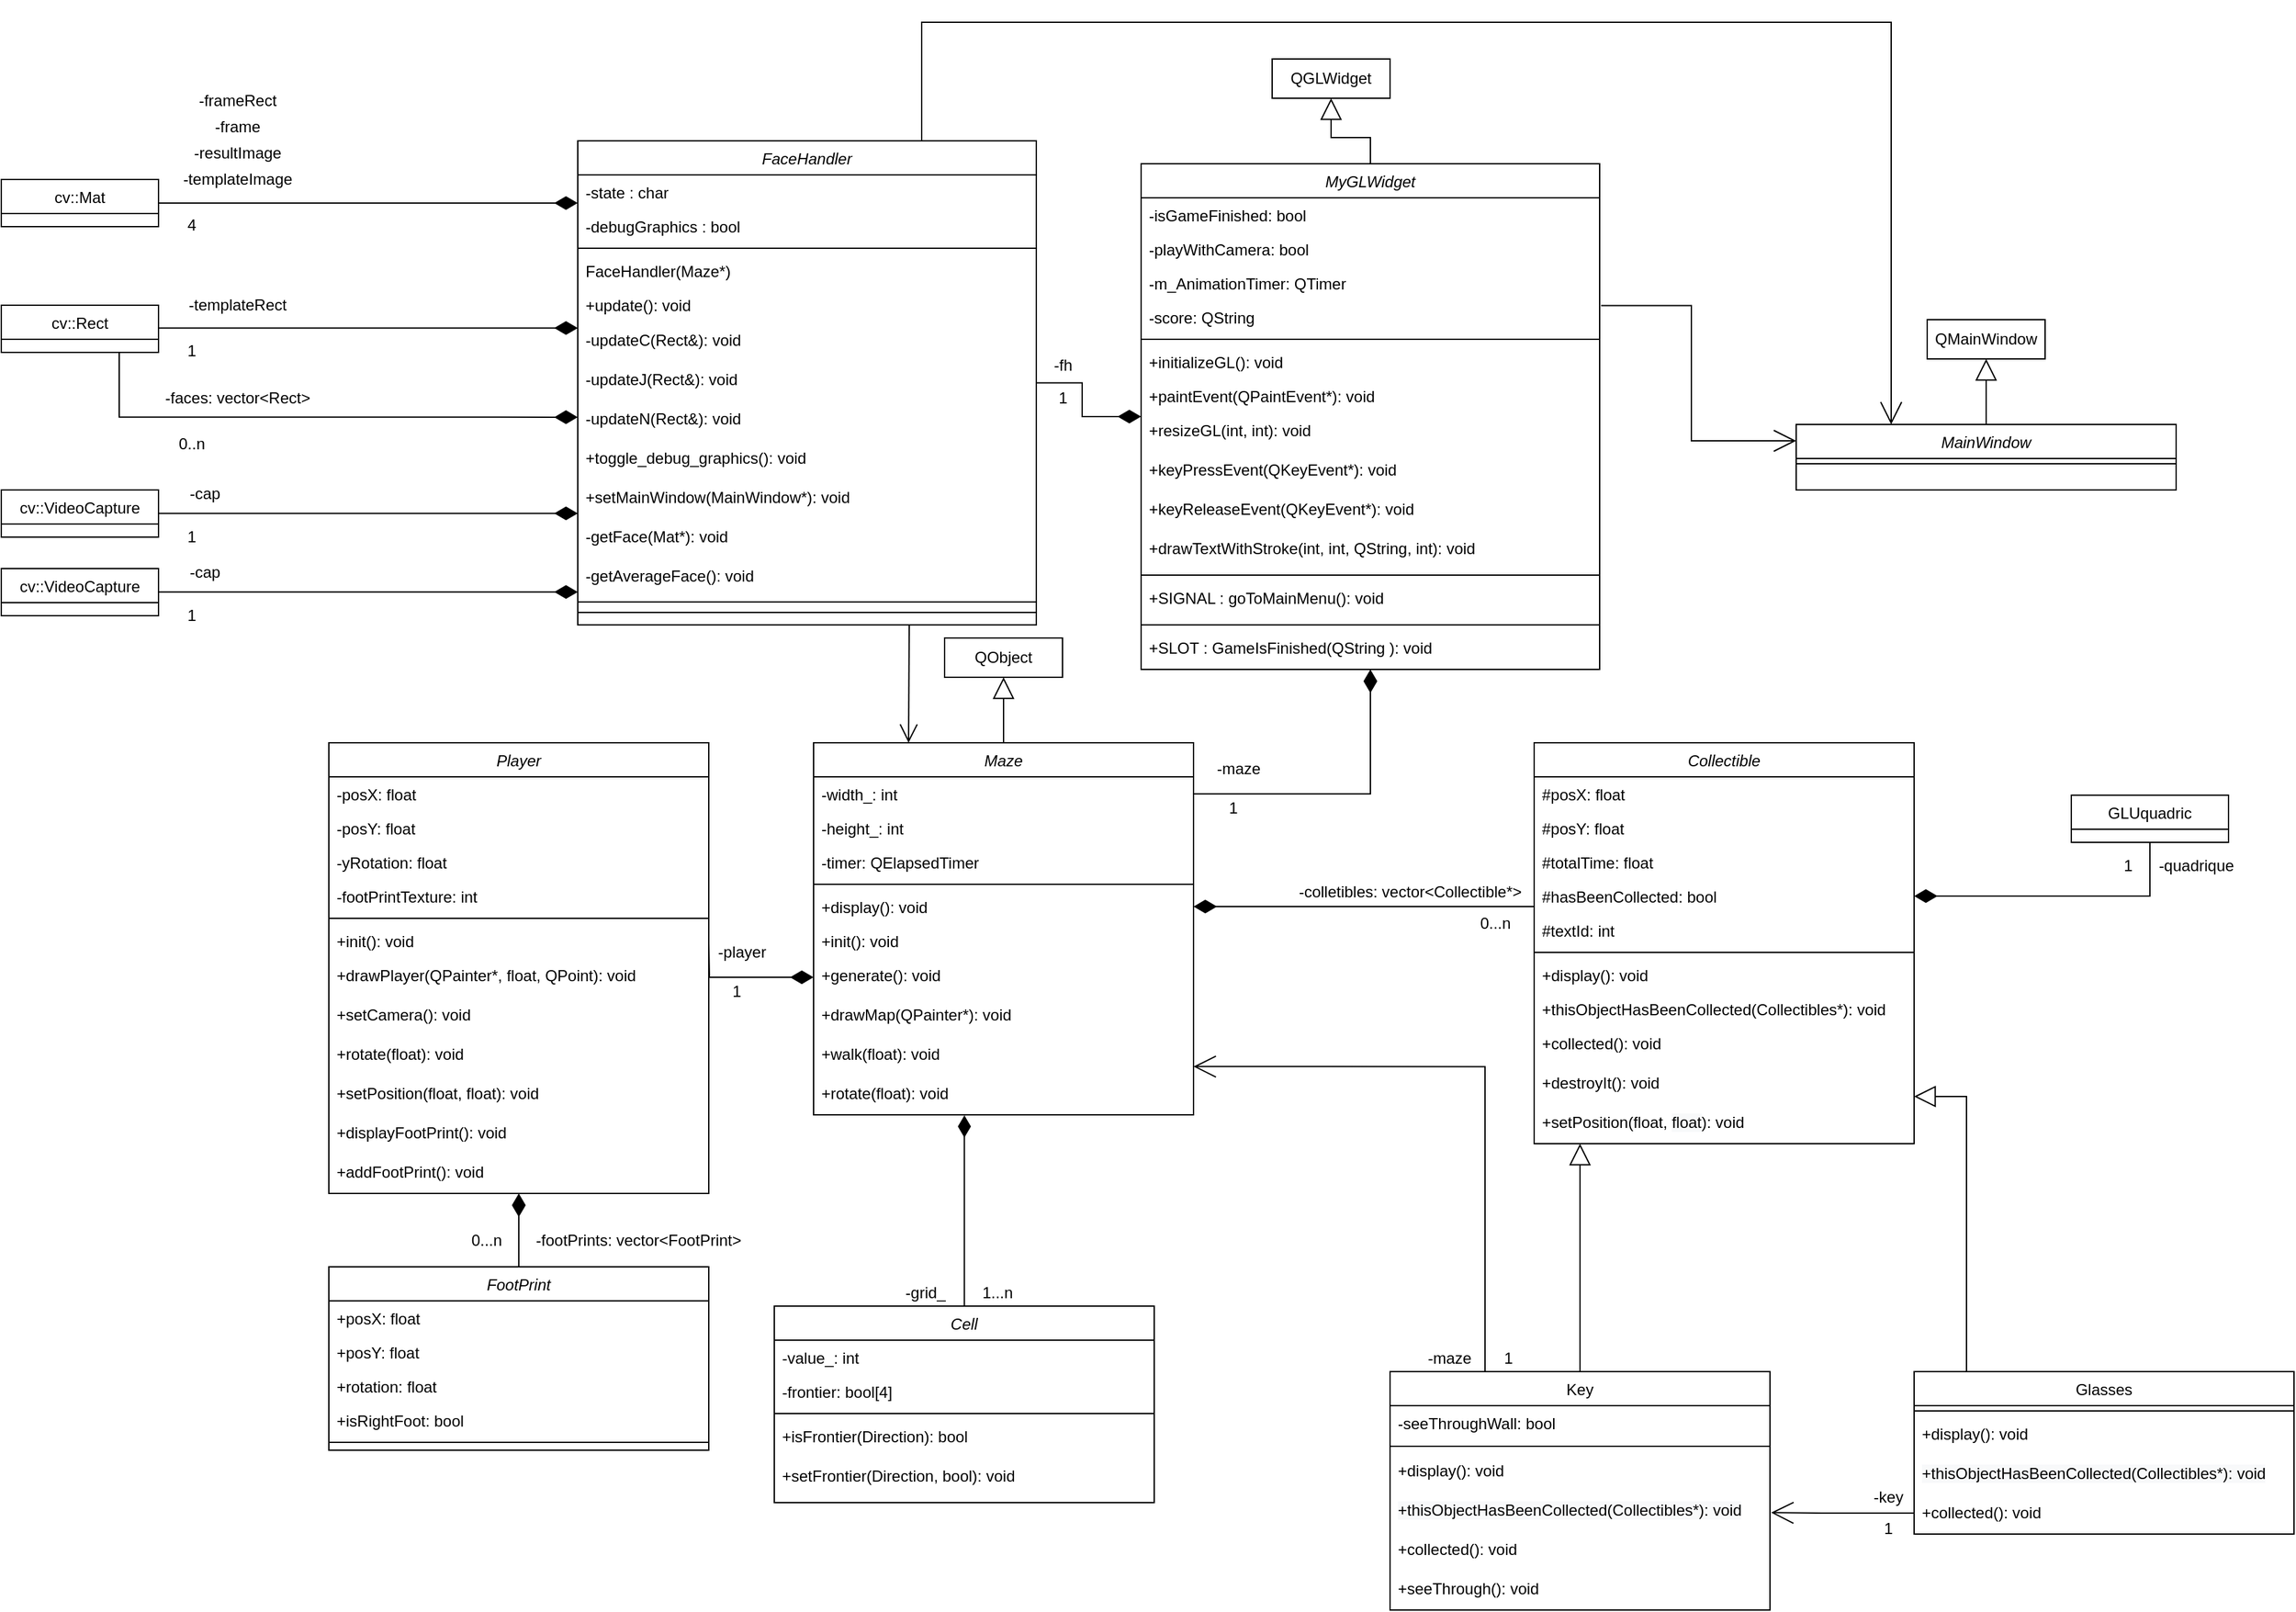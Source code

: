 <mxfile version="12.9.10"><diagram id="9dUq3r9B0FYmKwpka9sh" name="Page-1"><mxGraphModel dx="5463" dy="1970" grid="1" gridSize="10" guides="1" tooltips="1" connect="1" arrows="1" fold="1" page="1" pageScale="1" pageWidth="850" pageHeight="1100" math="0" shadow="0"><root><mxCell id="0"/><mxCell id="1" parent="0"/><mxCell id="FWTVXc04cAdtABpQlA6I-1" value="" style="endArrow=block;endSize=14;endFill=0;shadow=0;strokeWidth=1;rounded=0;edgeStyle=elbowEdgeStyle;elbow=vertical;" edge="1" parent="1" source="FWTVXc04cAdtABpQlA6I-5" target="FWTVXc04cAdtABpQlA6I-12"><mxGeometry width="160" relative="1" as="geometry"><mxPoint x="1110" y="873" as="sourcePoint"/><mxPoint x="1110" y="873" as="targetPoint"/><Array as="points"><mxPoint x="1235" y="989"/></Array></mxGeometry></mxCell><mxCell id="FWTVXc04cAdtABpQlA6I-2" value="" style="endArrow=block;endSize=14;endFill=0;shadow=0;strokeWidth=1;rounded=0;edgeStyle=elbowEdgeStyle;elbow=vertical;" edge="1" parent="1" source="FWTVXc04cAdtABpQlA6I-38" target="FWTVXc04cAdtABpQlA6I-12"><mxGeometry width="160" relative="1" as="geometry"><mxPoint x="1120" y="1043" as="sourcePoint"/><mxPoint x="1220" y="941" as="targetPoint"/><Array as="points"><mxPoint x="1420" y="990"/><mxPoint x="1420" y="980"/></Array></mxGeometry></mxCell><mxCell id="FWTVXc04cAdtABpQlA6I-3" style="edgeStyle=orthogonalEdgeStyle;rounded=0;orthogonalLoop=1;jettySize=auto;html=1;entryX=1.003;entryY=0.521;entryDx=0;entryDy=0;endArrow=open;endFill=0;entryPerimeter=0;exitX=0;exitY=0.898;exitDx=0;exitDy=0;exitPerimeter=0;endSize=15;" edge="1" parent="1" source="FWTVXc04cAdtABpQlA6I-40" target="FWTVXc04cAdtABpQlA6I-9"><mxGeometry relative="1" as="geometry"><mxPoint x="1280" y="1069" as="sourcePoint"/><mxPoint x="1210" y="1069" as="targetPoint"/><Array as="points"><mxPoint x="1380" y="1308"/><mxPoint x="1310" y="1308"/></Array></mxGeometry></mxCell><mxCell id="FWTVXc04cAdtABpQlA6I-4" value="-key" style="text;html=1;align=center;verticalAlign=middle;resizable=0;points=[];" vertex="1" connectable="0" parent="FWTVXc04cAdtABpQlA6I-3"><mxGeometry x="-0.326" y="-5" relative="1" as="geometry"><mxPoint x="-14.65" y="-7" as="offset"/></mxGeometry></mxCell><mxCell id="FWTVXc04cAdtABpQlA6I-130" value="" style="edgeStyle=orthogonalEdgeStyle;rounded=0;orthogonalLoop=1;jettySize=auto;html=1;startArrow=diamondThin;startFill=1;endArrow=none;endFill=0;endSize=14;startSize=15;entryX=1;entryY=0.5;entryDx=0;entryDy=0;" edge="1" parent="1" source="FWTVXc04cAdtABpQlA6I-70" target="FWTVXc04cAdtABpQlA6I-114"><mxGeometry relative="1" as="geometry"/></mxCell><mxCell id="FWTVXc04cAdtABpQlA6I-70" value="MyGLWidget" style="swimlane;fontStyle=2;align=center;verticalAlign=top;childLayout=stackLayout;horizontal=1;startSize=26;horizontalStack=0;resizeParent=1;resizeLast=0;collapsible=1;marginBottom=0;rounded=0;shadow=0;strokeWidth=1;" vertex="1" parent="1"><mxGeometry x="790" y="278" width="350" height="386" as="geometry"><mxRectangle x="230" y="140" width="160" height="26" as="alternateBounds"/></mxGeometry></mxCell><mxCell id="FWTVXc04cAdtABpQlA6I-71" value="-isGameFinished: bool" style="text;align=left;verticalAlign=top;spacingLeft=4;spacingRight=4;overflow=hidden;rotatable=0;points=[[0,0.5],[1,0.5]];portConstraint=eastwest;rounded=0;shadow=0;html=0;" vertex="1" parent="FWTVXc04cAdtABpQlA6I-70"><mxGeometry y="26" width="350" height="26" as="geometry"/></mxCell><mxCell id="FWTVXc04cAdtABpQlA6I-72" value="-playWithCamera: bool" style="text;align=left;verticalAlign=top;spacingLeft=4;spacingRight=4;overflow=hidden;rotatable=0;points=[[0,0.5],[1,0.5]];portConstraint=eastwest;rounded=0;shadow=0;html=0;" vertex="1" parent="FWTVXc04cAdtABpQlA6I-70"><mxGeometry y="52" width="350" height="26" as="geometry"/></mxCell><mxCell id="FWTVXc04cAdtABpQlA6I-107" value="-m_AnimationTimer: QTimer" style="text;align=left;verticalAlign=top;spacingLeft=4;spacingRight=4;overflow=hidden;rotatable=0;points=[[0,0.5],[1,0.5]];portConstraint=eastwest;rounded=0;shadow=0;html=0;" vertex="1" parent="FWTVXc04cAdtABpQlA6I-70"><mxGeometry y="78" width="350" height="26" as="geometry"/></mxCell><mxCell id="FWTVXc04cAdtABpQlA6I-108" value="-score: QString" style="text;align=left;verticalAlign=top;spacingLeft=4;spacingRight=4;overflow=hidden;rotatable=0;points=[[0,0.5],[1,0.5]];portConstraint=eastwest;rounded=0;shadow=0;html=0;" vertex="1" parent="FWTVXc04cAdtABpQlA6I-70"><mxGeometry y="104" width="350" height="26" as="geometry"/></mxCell><mxCell id="FWTVXc04cAdtABpQlA6I-73" value="" style="line;html=1;strokeWidth=1;align=left;verticalAlign=middle;spacingTop=-1;spacingLeft=3;spacingRight=3;rotatable=0;labelPosition=right;points=[];portConstraint=eastwest;" vertex="1" parent="FWTVXc04cAdtABpQlA6I-70"><mxGeometry y="130" width="350" height="8" as="geometry"/></mxCell><mxCell id="FWTVXc04cAdtABpQlA6I-74" value="+initializeGL(): void" style="text;align=left;verticalAlign=top;spacingLeft=4;spacingRight=4;overflow=hidden;rotatable=0;points=[[0,0.5],[1,0.5]];portConstraint=eastwest;" vertex="1" parent="FWTVXc04cAdtABpQlA6I-70"><mxGeometry y="138" width="350" height="26" as="geometry"/></mxCell><mxCell id="FWTVXc04cAdtABpQlA6I-75" value="+paintEvent(QPaintEvent*): void" style="text;align=left;verticalAlign=top;spacingLeft=4;spacingRight=4;overflow=hidden;rotatable=0;points=[[0,0.5],[1,0.5]];portConstraint=eastwest;" vertex="1" parent="FWTVXc04cAdtABpQlA6I-70"><mxGeometry y="164" width="350" height="26" as="geometry"/></mxCell><mxCell id="FWTVXc04cAdtABpQlA6I-76" value="+resizeGL(int, int): void" style="text;html=1;align=left;verticalAlign=top;resizable=0;points=[];autosize=1;spacingLeft=4;spacingBottom=6;spacingRight=4;" vertex="1" parent="FWTVXc04cAdtABpQlA6I-70"><mxGeometry y="190" width="350" height="30" as="geometry"/></mxCell><mxCell id="FWTVXc04cAdtABpQlA6I-77" value="&lt;div align=&quot;left&quot;&gt;+keyPressEvent(QKeyEvent*): void&lt;/div&gt;" style="text;html=1;align=left;verticalAlign=top;resizable=0;points=[];autosize=1;spacingLeft=4;spacingBottom=6;spacingRight=4;" vertex="1" parent="FWTVXc04cAdtABpQlA6I-70"><mxGeometry y="220" width="350" height="30" as="geometry"/></mxCell><mxCell id="FWTVXc04cAdtABpQlA6I-78" value="+keyReleaseEvent(QKeyEvent*): void" style="text;html=1;align=left;verticalAlign=top;resizable=0;points=[];autosize=1;spacingLeft=4;spacingBottom=6;spacingRight=4;" vertex="1" parent="FWTVXc04cAdtABpQlA6I-70"><mxGeometry y="250" width="350" height="30" as="geometry"/></mxCell><mxCell id="FWTVXc04cAdtABpQlA6I-109" value="+drawTextWithStroke(int,&amp;nbsp;int, QString, int):&amp;nbsp;void" style="text;html=1;align=left;verticalAlign=top;resizable=0;points=[];autosize=1;spacingLeft=4;spacingBottom=6;spacingRight=4;" vertex="1" parent="FWTVXc04cAdtABpQlA6I-70"><mxGeometry y="280" width="350" height="30" as="geometry"/></mxCell><mxCell id="FWTVXc04cAdtABpQlA6I-110" value="" style="line;html=1;strokeWidth=1;align=left;verticalAlign=middle;spacingTop=-1;spacingLeft=3;spacingRight=3;rotatable=0;labelPosition=right;points=[];portConstraint=eastwest;" vertex="1" parent="FWTVXc04cAdtABpQlA6I-70"><mxGeometry y="310" width="350" height="8" as="geometry"/></mxCell><mxCell id="FWTVXc04cAdtABpQlA6I-111" value="+SIGNAL : goToMainMenu():&amp;nbsp;void&amp;nbsp;" style="text;html=1;align=left;verticalAlign=top;resizable=0;points=[];autosize=1;spacingLeft=4;spacingBottom=6;spacingRight=4;" vertex="1" parent="FWTVXc04cAdtABpQlA6I-70"><mxGeometry y="318" width="350" height="30" as="geometry"/></mxCell><mxCell id="FWTVXc04cAdtABpQlA6I-113" value="" style="line;html=1;strokeWidth=1;align=left;verticalAlign=middle;spacingTop=-1;spacingLeft=3;spacingRight=3;rotatable=0;labelPosition=right;points=[];portConstraint=eastwest;" vertex="1" parent="FWTVXc04cAdtABpQlA6I-70"><mxGeometry y="348" width="350" height="8" as="geometry"/></mxCell><mxCell id="FWTVXc04cAdtABpQlA6I-112" value="+SLOT : GameIsFinished(QString ):&amp;nbsp;void&amp;nbsp;" style="text;html=1;align=left;verticalAlign=top;resizable=0;points=[];autosize=1;spacingLeft=4;spacingBottom=6;spacingRight=4;" vertex="1" parent="FWTVXc04cAdtABpQlA6I-70"><mxGeometry y="356" width="350" height="30" as="geometry"/></mxCell><mxCell id="FWTVXc04cAdtABpQlA6I-136" style="edgeStyle=orthogonalEdgeStyle;rounded=0;orthogonalLoop=1;jettySize=auto;html=1;exitX=1;exitY=0.5;exitDx=0;exitDy=0;startArrow=none;startFill=0;endArrow=diamondThin;endFill=1;strokeWidth=1;endSize=15;startSize=15;" edge="1" parent="1" source="FWTVXc04cAdtABpQlA6I-132"><mxGeometry relative="1" as="geometry"><mxPoint x="360" y="308" as="targetPoint"/><Array as="points"><mxPoint x="360" y="308"/></Array></mxGeometry></mxCell><mxCell id="FWTVXc04cAdtABpQlA6I-132" value="cv::Mat" style="swimlane;fontStyle=0;childLayout=stackLayout;horizontal=1;startSize=26;fillColor=none;horizontalStack=0;resizeParent=1;resizeParentMax=0;resizeLast=0;collapsible=1;marginBottom=0;" vertex="1" parent="1"><mxGeometry x="-80" y="290" width="120" height="36" as="geometry"/></mxCell><mxCell id="FWTVXc04cAdtABpQlA6I-152" value="cv::Rect" style="swimlane;fontStyle=0;childLayout=stackLayout;horizontal=1;startSize=26;fillColor=none;horizontalStack=0;resizeParent=1;resizeParentMax=0;resizeLast=0;collapsible=1;marginBottom=0;" vertex="1" parent="1"><mxGeometry x="-80" y="385.97" width="120" height="36" as="geometry"/></mxCell><mxCell id="FWTVXc04cAdtABpQlA6I-12" value="Collectible" style="swimlane;fontStyle=2;align=center;verticalAlign=top;childLayout=stackLayout;horizontal=1;startSize=26;horizontalStack=0;resizeParent=1;resizeLast=0;collapsible=1;marginBottom=0;rounded=0;shadow=0;strokeWidth=1;" vertex="1" parent="1"><mxGeometry x="1090" y="720" width="290" height="306" as="geometry"><mxRectangle x="230" y="140" width="160" height="26" as="alternateBounds"/></mxGeometry></mxCell><mxCell id="FWTVXc04cAdtABpQlA6I-13" value="#posX: float" style="text;align=left;verticalAlign=top;spacingLeft=4;spacingRight=4;overflow=hidden;rotatable=0;points=[[0,0.5],[1,0.5]];portConstraint=eastwest;rounded=0;shadow=0;html=0;" vertex="1" parent="FWTVXc04cAdtABpQlA6I-12"><mxGeometry y="26" width="290" height="26" as="geometry"/></mxCell><mxCell id="FWTVXc04cAdtABpQlA6I-14" value="#posY: float" style="text;align=left;verticalAlign=top;spacingLeft=4;spacingRight=4;overflow=hidden;rotatable=0;points=[[0,0.5],[1,0.5]];portConstraint=eastwest;rounded=0;shadow=0;html=0;" vertex="1" parent="FWTVXc04cAdtABpQlA6I-12"><mxGeometry y="52" width="290" height="26" as="geometry"/></mxCell><mxCell id="FWTVXc04cAdtABpQlA6I-192" value="#totalTime: float" style="text;align=left;verticalAlign=top;spacingLeft=4;spacingRight=4;overflow=hidden;rotatable=0;points=[[0,0.5],[1,0.5]];portConstraint=eastwest;rounded=0;shadow=0;html=0;" vertex="1" parent="FWTVXc04cAdtABpQlA6I-12"><mxGeometry y="78" width="290" height="26" as="geometry"/></mxCell><mxCell id="FWTVXc04cAdtABpQlA6I-193" value="#hasBeenCollected: bool" style="text;align=left;verticalAlign=top;spacingLeft=4;spacingRight=4;overflow=hidden;rotatable=0;points=[[0,0.5],[1,0.5]];portConstraint=eastwest;rounded=0;shadow=0;html=0;" vertex="1" parent="FWTVXc04cAdtABpQlA6I-12"><mxGeometry y="104" width="290" height="26" as="geometry"/></mxCell><mxCell id="FWTVXc04cAdtABpQlA6I-194" value="#textId: int" style="text;align=left;verticalAlign=top;spacingLeft=4;spacingRight=4;overflow=hidden;rotatable=0;points=[[0,0.5],[1,0.5]];portConstraint=eastwest;rounded=0;shadow=0;html=0;" vertex="1" parent="FWTVXc04cAdtABpQlA6I-12"><mxGeometry y="130" width="290" height="26" as="geometry"/></mxCell><mxCell id="FWTVXc04cAdtABpQlA6I-15" value="" style="line;html=1;strokeWidth=1;align=left;verticalAlign=middle;spacingTop=-1;spacingLeft=3;spacingRight=3;rotatable=0;labelPosition=right;points=[];portConstraint=eastwest;" vertex="1" parent="FWTVXc04cAdtABpQlA6I-12"><mxGeometry y="156" width="290" height="8" as="geometry"/></mxCell><mxCell id="FWTVXc04cAdtABpQlA6I-16" value="+display(): void" style="text;align=left;verticalAlign=top;spacingLeft=4;spacingRight=4;overflow=hidden;rotatable=0;points=[[0,0.5],[1,0.5]];portConstraint=eastwest;" vertex="1" parent="FWTVXc04cAdtABpQlA6I-12"><mxGeometry y="164" width="290" height="26" as="geometry"/></mxCell><mxCell id="FWTVXc04cAdtABpQlA6I-17" value="+thisObjectHasBeenCollected(Collectibles*): void" style="text;align=left;verticalAlign=top;spacingLeft=4;spacingRight=4;overflow=hidden;rotatable=0;points=[[0,0.5],[1,0.5]];portConstraint=eastwest;" vertex="1" parent="FWTVXc04cAdtABpQlA6I-12"><mxGeometry y="190" width="290" height="26" as="geometry"/></mxCell><mxCell id="FWTVXc04cAdtABpQlA6I-18" value="&lt;div align=&quot;left&quot;&gt;+collected(): void&lt;br&gt;&lt;/div&gt;" style="text;html=1;align=left;verticalAlign=top;resizable=0;points=[];autosize=1;spacingLeft=4;spacingBottom=6;spacingRight=4;" vertex="1" parent="FWTVXc04cAdtABpQlA6I-12"><mxGeometry y="216" width="290" height="30" as="geometry"/></mxCell><mxCell id="FWTVXc04cAdtABpQlA6I-19" value="&lt;div align=&quot;left&quot;&gt;+destroyIt(): void&lt;br&gt;&lt;/div&gt;" style="text;html=1;align=left;verticalAlign=top;resizable=0;points=[];autosize=1;spacingLeft=4;spacingBottom=6;spacingRight=4;" vertex="1" parent="FWTVXc04cAdtABpQlA6I-12"><mxGeometry y="246" width="290" height="30" as="geometry"/></mxCell><mxCell id="FWTVXc04cAdtABpQlA6I-20" value="&lt;div align=&quot;left&quot;&gt;+setPosition(float, &lt;span style=&quot;display: inline ; float: none ; background-color: rgb(248 , 249 , 250) ; color: rgb(0 , 0 , 0) ; font-family: &amp;#34;helvetica&amp;#34; ; font-size: 12px ; font-style: normal ; font-variant: normal ; font-weight: 400 ; letter-spacing: normal ; text-align: left ; text-decoration: none ; text-indent: 0px ; text-transform: none ; white-space: nowrap ; word-spacing: 0px&quot;&gt;float&lt;/span&gt;): void&lt;br&gt;&lt;/div&gt;" style="text;html=1;align=left;verticalAlign=top;resizable=0;points=[];autosize=1;spacingLeft=4;spacingBottom=6;spacingRight=4;" vertex="1" parent="FWTVXc04cAdtABpQlA6I-12"><mxGeometry y="276" width="290" height="30" as="geometry"/></mxCell><mxCell id="FWTVXc04cAdtABpQlA6I-21" style="edgeStyle=orthogonalEdgeStyle;rounded=0;orthogonalLoop=1;jettySize=auto;html=1;endArrow=open;endFill=0;startSize=7;endSize=15;exitX=0.25;exitY=0;exitDx=0;exitDy=0;entryX=1;entryY=0.772;entryDx=0;entryDy=0;entryPerimeter=0;" edge="1" parent="1" target="FWTVXc04cAdtABpQlA6I-36" source="FWTVXc04cAdtABpQlA6I-5"><mxGeometry relative="1" as="geometry"><mxPoint x="930" y="1118" as="sourcePoint"/><mxPoint x="840" y="1080" as="targetPoint"/></mxGeometry></mxCell><mxCell id="FWTVXc04cAdtABpQlA6I-22" value="1" style="text;html=1;align=center;verticalAlign=middle;resizable=0;points=[];" vertex="1" connectable="0" parent="FWTVXc04cAdtABpQlA6I-21"><mxGeometry x="-0.743" y="14" relative="1" as="geometry"><mxPoint x="31.5" y="48.62" as="offset"/></mxGeometry></mxCell><mxCell id="FWTVXc04cAdtABpQlA6I-23" value="-maze" style="text;html=1;align=center;verticalAlign=middle;resizable=0;points=[];autosize=1;" vertex="1" parent="1"><mxGeometry x="1000" y="1180" width="50" height="20" as="geometry"/></mxCell><mxCell id="FWTVXc04cAdtABpQlA6I-24" style="edgeStyle=orthogonalEdgeStyle;rounded=0;orthogonalLoop=1;jettySize=auto;html=1;entryX=0;entryY=0.5;entryDx=0;entryDy=0;endArrow=none;endFill=0;startArrow=diamondThin;startFill=1;startSize=15;" edge="1" parent="1" source="FWTVXc04cAdtABpQlA6I-32" target="FWTVXc04cAdtABpQlA6I-16"><mxGeometry relative="1" as="geometry"><Array as="points"><mxPoint x="1090" y="845"/></Array></mxGeometry></mxCell><mxCell id="FWTVXc04cAdtABpQlA6I-25" value="0...n" style="text;html=1;align=center;verticalAlign=middle;resizable=0;points=[];" vertex="1" connectable="0" parent="FWTVXc04cAdtABpQlA6I-24"><mxGeometry x="-0.694" y="-13" relative="1" as="geometry"><mxPoint x="182.41" y="-0.03" as="offset"/></mxGeometry></mxCell><mxCell id="FWTVXc04cAdtABpQlA6I-26" value="-colletibles: vector&amp;lt;Collectible*&amp;gt;" style="text;html=1;align=center;verticalAlign=middle;resizable=0;points=[];autosize=1;" vertex="1" parent="1"><mxGeometry x="900" y="824" width="190" height="20" as="geometry"/></mxCell><mxCell id="FWTVXc04cAdtABpQlA6I-27" style="edgeStyle=orthogonalEdgeStyle;rounded=0;orthogonalLoop=1;jettySize=auto;html=1;entryX=0.5;entryY=1;entryDx=0;entryDy=0;startArrow=none;startFill=0;startSize=15;endArrow=block;endFill=0;endSize=14;" edge="1" parent="1" source="FWTVXc04cAdtABpQlA6I-28" target="FWTVXc04cAdtABpQlA6I-67"><mxGeometry relative="1" as="geometry"/></mxCell><mxCell id="FWTVXc04cAdtABpQlA6I-28" value="Maze" style="swimlane;fontStyle=2;align=center;verticalAlign=top;childLayout=stackLayout;horizontal=1;startSize=26;horizontalStack=0;resizeParent=1;resizeLast=0;collapsible=1;marginBottom=0;rounded=0;shadow=0;strokeWidth=1;" vertex="1" parent="1"><mxGeometry x="540" y="720" width="290" height="284" as="geometry"><mxRectangle x="-260" y="50" width="160" height="26" as="alternateBounds"/></mxGeometry></mxCell><mxCell id="FWTVXc04cAdtABpQlA6I-29" value="-width_: int" style="text;align=left;verticalAlign=top;spacingLeft=4;spacingRight=4;overflow=hidden;rotatable=0;points=[[0,0.5],[1,0.5]];portConstraint=eastwest;rounded=0;shadow=0;html=0;" vertex="1" parent="FWTVXc04cAdtABpQlA6I-28"><mxGeometry y="26" width="290" height="26" as="geometry"/></mxCell><mxCell id="FWTVXc04cAdtABpQlA6I-30" value="-height_: int" style="text;align=left;verticalAlign=top;spacingLeft=4;spacingRight=4;overflow=hidden;rotatable=0;points=[[0,0.5],[1,0.5]];portConstraint=eastwest;rounded=0;shadow=0;html=0;" vertex="1" parent="FWTVXc04cAdtABpQlA6I-28"><mxGeometry y="52" width="290" height="26" as="geometry"/></mxCell><mxCell id="FWTVXc04cAdtABpQlA6I-131" value="-timer: QElapsedTimer" style="text;align=left;verticalAlign=top;spacingLeft=4;spacingRight=4;overflow=hidden;rotatable=0;points=[[0,0.5],[1,0.5]];portConstraint=eastwest;rounded=0;shadow=0;html=0;" vertex="1" parent="FWTVXc04cAdtABpQlA6I-28"><mxGeometry y="78" width="290" height="26" as="geometry"/></mxCell><mxCell id="FWTVXc04cAdtABpQlA6I-31" value="" style="line;html=1;strokeWidth=1;align=left;verticalAlign=middle;spacingTop=-1;spacingLeft=3;spacingRight=3;rotatable=0;labelPosition=right;points=[];portConstraint=eastwest;" vertex="1" parent="FWTVXc04cAdtABpQlA6I-28"><mxGeometry y="104" width="290" height="8" as="geometry"/></mxCell><mxCell id="FWTVXc04cAdtABpQlA6I-32" value="+display(): void" style="text;align=left;verticalAlign=top;spacingLeft=4;spacingRight=4;overflow=hidden;rotatable=0;points=[[0,0.5],[1,0.5]];portConstraint=eastwest;" vertex="1" parent="FWTVXc04cAdtABpQlA6I-28"><mxGeometry y="112" width="290" height="26" as="geometry"/></mxCell><mxCell id="FWTVXc04cAdtABpQlA6I-33" value="+init(): void" style="text;align=left;verticalAlign=top;spacingLeft=4;spacingRight=4;overflow=hidden;rotatable=0;points=[[0,0.5],[1,0.5]];portConstraint=eastwest;" vertex="1" parent="FWTVXc04cAdtABpQlA6I-28"><mxGeometry y="138" width="290" height="26" as="geometry"/></mxCell><mxCell id="FWTVXc04cAdtABpQlA6I-34" value="+generate(): void" style="text;html=1;align=left;verticalAlign=top;resizable=0;points=[];autosize=1;spacingLeft=4;spacingRight=4;spacingBottom=6;" vertex="1" parent="FWTVXc04cAdtABpQlA6I-28"><mxGeometry y="164" width="290" height="30" as="geometry"/></mxCell><mxCell id="FWTVXc04cAdtABpQlA6I-35" value="&lt;div align=&quot;left&quot;&gt;+drawMap(QPainter*): void&lt;/div&gt;" style="text;html=1;align=left;verticalAlign=top;resizable=0;points=[];autosize=1;spacingLeft=4;spacingRight=4;spacingBottom=6;" vertex="1" parent="FWTVXc04cAdtABpQlA6I-28"><mxGeometry y="194" width="290" height="30" as="geometry"/></mxCell><mxCell id="FWTVXc04cAdtABpQlA6I-36" value="&lt;div align=&quot;left&quot;&gt;+walk(float): void&lt;/div&gt;" style="text;html=1;align=left;verticalAlign=top;resizable=0;points=[];autosize=1;spacingLeft=4;spacingRight=4;spacingBottom=6;" vertex="1" parent="FWTVXc04cAdtABpQlA6I-28"><mxGeometry y="224" width="290" height="30" as="geometry"/></mxCell><mxCell id="FWTVXc04cAdtABpQlA6I-37" value="+rotate(float): void&lt;br&gt;" style="text;align=left;verticalAlign=top;resizable=0;points=[];autosize=1;html=1;spacingLeft=4;spacingRight=4;spacingBottom=6;" vertex="1" parent="FWTVXc04cAdtABpQlA6I-28"><mxGeometry y="254" width="290" height="30" as="geometry"/></mxCell><mxCell id="FWTVXc04cAdtABpQlA6I-43" value="1" style="text;html=1;align=center;verticalAlign=middle;resizable=0;points=[];autosize=1;" vertex="1" parent="1"><mxGeometry x="1350" y="1310" width="20" height="20" as="geometry"/></mxCell><mxCell id="FWTVXc04cAdtABpQlA6I-44" value="Player" style="swimlane;fontStyle=2;align=center;verticalAlign=top;childLayout=stackLayout;horizontal=1;startSize=26;horizontalStack=0;resizeParent=1;resizeLast=0;collapsible=1;marginBottom=0;rounded=0;shadow=0;strokeWidth=1;" vertex="1" parent="1"><mxGeometry x="170" y="720" width="290" height="344" as="geometry"><mxRectangle x="-260" y="50" width="160" height="26" as="alternateBounds"/></mxGeometry></mxCell><mxCell id="FWTVXc04cAdtABpQlA6I-45" value="-posX: float" style="text;align=left;verticalAlign=top;spacingLeft=4;spacingRight=4;overflow=hidden;rotatable=0;points=[[0,0.5],[1,0.5]];portConstraint=eastwest;rounded=0;shadow=0;html=0;" vertex="1" parent="FWTVXc04cAdtABpQlA6I-44"><mxGeometry y="26" width="290" height="26" as="geometry"/></mxCell><mxCell id="FWTVXc04cAdtABpQlA6I-46" value="-posY: float" style="text;align=left;verticalAlign=top;spacingLeft=4;spacingRight=4;overflow=hidden;rotatable=0;points=[[0,0.5],[1,0.5]];portConstraint=eastwest;rounded=0;shadow=0;html=0;" vertex="1" parent="FWTVXc04cAdtABpQlA6I-44"><mxGeometry y="52" width="290" height="26" as="geometry"/></mxCell><mxCell id="FWTVXc04cAdtABpQlA6I-47" value="-yRotation: float" style="text;align=left;verticalAlign=top;spacingLeft=4;spacingRight=4;overflow=hidden;rotatable=0;points=[[0,0.5],[1,0.5]];portConstraint=eastwest;rounded=0;shadow=0;html=0;" vertex="1" parent="FWTVXc04cAdtABpQlA6I-44"><mxGeometry y="78" width="290" height="26" as="geometry"/></mxCell><mxCell id="FWTVXc04cAdtABpQlA6I-207" value="-footPrintTexture: int" style="text;align=left;verticalAlign=top;spacingLeft=4;spacingRight=4;overflow=hidden;rotatable=0;points=[[0,0.5],[1,0.5]];portConstraint=eastwest;rounded=0;shadow=0;html=0;" vertex="1" parent="FWTVXc04cAdtABpQlA6I-44"><mxGeometry y="104" width="290" height="26" as="geometry"/></mxCell><mxCell id="FWTVXc04cAdtABpQlA6I-48" value="" style="line;html=1;strokeWidth=1;align=left;verticalAlign=middle;spacingTop=-1;spacingLeft=3;spacingRight=3;rotatable=0;labelPosition=right;points=[];portConstraint=eastwest;" vertex="1" parent="FWTVXc04cAdtABpQlA6I-44"><mxGeometry y="130" width="290" height="8" as="geometry"/></mxCell><mxCell id="FWTVXc04cAdtABpQlA6I-49" value="+init(): void" style="text;align=left;verticalAlign=top;spacingLeft=4;spacingRight=4;overflow=hidden;rotatable=0;points=[[0,0.5],[1,0.5]];portConstraint=eastwest;" vertex="1" parent="FWTVXc04cAdtABpQlA6I-44"><mxGeometry y="138" width="290" height="26" as="geometry"/></mxCell><mxCell id="FWTVXc04cAdtABpQlA6I-208" value="+drawPlayer(QPainter*, float, QPoint): void" style="text;align=left;verticalAlign=top;resizable=0;points=[];autosize=1;html=1;spacingLeft=4;spacingRight=4;spacingBottom=6;" vertex="1" parent="FWTVXc04cAdtABpQlA6I-44"><mxGeometry y="164" width="290" height="30" as="geometry"/></mxCell><mxCell id="FWTVXc04cAdtABpQlA6I-50" value="+setCamera(): void" style="text;html=1;align=left;verticalAlign=top;resizable=0;points=[];autosize=1;spacingLeft=4;spacingRight=4;spacingBottom=6;" vertex="1" parent="FWTVXc04cAdtABpQlA6I-44"><mxGeometry y="194" width="290" height="30" as="geometry"/></mxCell><mxCell id="FWTVXc04cAdtABpQlA6I-51" value="&lt;div align=&quot;left&quot;&gt;+rotate(float): void&lt;/div&gt;" style="text;html=1;align=left;verticalAlign=top;resizable=0;points=[];autosize=1;spacingLeft=4;spacingRight=4;spacingBottom=6;" vertex="1" parent="FWTVXc04cAdtABpQlA6I-44"><mxGeometry y="224" width="290" height="30" as="geometry"/></mxCell><mxCell id="FWTVXc04cAdtABpQlA6I-52" value="+setPosition(float, float): void" style="text;html=1;align=left;verticalAlign=top;resizable=0;points=[];autosize=1;spacingLeft=4;spacingRight=4;spacingBottom=6;" vertex="1" parent="FWTVXc04cAdtABpQlA6I-44"><mxGeometry y="254" width="290" height="30" as="geometry"/></mxCell><mxCell id="FWTVXc04cAdtABpQlA6I-53" value="+displayFootPrint(): void" style="text;align=left;verticalAlign=top;resizable=0;points=[];autosize=1;html=1;spacingLeft=4;spacingRight=4;spacingBottom=6;" vertex="1" parent="FWTVXc04cAdtABpQlA6I-44"><mxGeometry y="284" width="290" height="30" as="geometry"/></mxCell><mxCell id="FWTVXc04cAdtABpQlA6I-54" value="+addFootPrint(): void" style="text;align=left;verticalAlign=top;resizable=0;points=[];autosize=1;html=1;spacingLeft=4;spacingRight=4;spacingBottom=6;" vertex="1" parent="FWTVXc04cAdtABpQlA6I-44"><mxGeometry y="314" width="290" height="30" as="geometry"/></mxCell><mxCell id="FWTVXc04cAdtABpQlA6I-55" value="FootPrint&#10;" style="swimlane;fontStyle=2;align=center;verticalAlign=top;childLayout=stackLayout;horizontal=1;startSize=26;horizontalStack=0;resizeParent=1;resizeLast=0;collapsible=1;marginBottom=0;rounded=0;shadow=0;strokeWidth=1;" vertex="1" parent="1"><mxGeometry x="170" y="1120" width="290" height="140" as="geometry"><mxRectangle x="-260" y="50" width="160" height="26" as="alternateBounds"/></mxGeometry></mxCell><mxCell id="FWTVXc04cAdtABpQlA6I-56" value="+posX: float" style="text;align=left;verticalAlign=top;spacingLeft=4;spacingRight=4;overflow=hidden;rotatable=0;points=[[0,0.5],[1,0.5]];portConstraint=eastwest;rounded=0;shadow=0;html=0;" vertex="1" parent="FWTVXc04cAdtABpQlA6I-55"><mxGeometry y="26" width="290" height="26" as="geometry"/></mxCell><mxCell id="FWTVXc04cAdtABpQlA6I-57" value="+posY: float" style="text;align=left;verticalAlign=top;spacingLeft=4;spacingRight=4;overflow=hidden;rotatable=0;points=[[0,0.5],[1,0.5]];portConstraint=eastwest;rounded=0;shadow=0;html=0;" vertex="1" parent="FWTVXc04cAdtABpQlA6I-55"><mxGeometry y="52" width="290" height="26" as="geometry"/></mxCell><mxCell id="FWTVXc04cAdtABpQlA6I-58" value="+rotation: float" style="text;align=left;verticalAlign=top;spacingLeft=4;spacingRight=4;overflow=hidden;rotatable=0;points=[[0,0.5],[1,0.5]];portConstraint=eastwest;rounded=0;shadow=0;html=0;" vertex="1" parent="FWTVXc04cAdtABpQlA6I-55"><mxGeometry y="78" width="290" height="26" as="geometry"/></mxCell><mxCell id="FWTVXc04cAdtABpQlA6I-59" value="+isRightFoot: bool" style="text;align=left;verticalAlign=top;spacingLeft=4;spacingRight=4;overflow=hidden;rotatable=0;points=[[0,0.5],[1,0.5]];portConstraint=eastwest;rounded=0;shadow=0;html=0;" vertex="1" parent="FWTVXc04cAdtABpQlA6I-55"><mxGeometry y="104" width="290" height="26" as="geometry"/></mxCell><mxCell id="FWTVXc04cAdtABpQlA6I-60" value="" style="line;html=1;strokeWidth=1;align=left;verticalAlign=middle;spacingTop=-1;spacingLeft=3;spacingRight=3;rotatable=0;labelPosition=right;points=[];portConstraint=eastwest;" vertex="1" parent="FWTVXc04cAdtABpQlA6I-55"><mxGeometry y="130" width="290" height="8" as="geometry"/></mxCell><mxCell id="FWTVXc04cAdtABpQlA6I-61" style="edgeStyle=orthogonalEdgeStyle;rounded=0;orthogonalLoop=1;jettySize=auto;html=1;entryX=0.5;entryY=0;entryDx=0;entryDy=0;startArrow=diamondThin;startFill=1;startSize=15;endArrow=none;endFill=0;endSize=14;" edge="1" parent="1" source="FWTVXc04cAdtABpQlA6I-54" target="FWTVXc04cAdtABpQlA6I-55"><mxGeometry relative="1" as="geometry"/></mxCell><mxCell id="FWTVXc04cAdtABpQlA6I-62" value="&lt;font color=&quot;#000000&quot;&gt;-footPrints:&amp;nbsp;vector&amp;lt;FootPrint&amp;gt;&lt;/font&gt;" style="text;html=1;align=center;verticalAlign=middle;resizable=0;points=[];autosize=1;" vertex="1" parent="1"><mxGeometry x="321" y="1090" width="170" height="20" as="geometry"/></mxCell><mxCell id="FWTVXc04cAdtABpQlA6I-63" value="0...n" style="text;html=1;align=center;verticalAlign=middle;resizable=0;points=[];autosize=1;" vertex="1" parent="1"><mxGeometry x="270" y="1090" width="40" height="20" as="geometry"/></mxCell><mxCell id="FWTVXc04cAdtABpQlA6I-64" style="edgeStyle=orthogonalEdgeStyle;rounded=0;orthogonalLoop=1;jettySize=auto;html=1;startArrow=diamondThin;startFill=1;startSize=15;endArrow=none;endFill=0;endSize=14;" edge="1" parent="1" source="FWTVXc04cAdtABpQlA6I-34"><mxGeometry relative="1" as="geometry"><mxPoint x="460" y="873" as="targetPoint"/></mxGeometry></mxCell><mxCell id="FWTVXc04cAdtABpQlA6I-65" value="1" style="text;html=1;align=center;verticalAlign=middle;resizable=0;points=[];autosize=1;" vertex="1" parent="1"><mxGeometry x="471" y="900" width="20" height="20" as="geometry"/></mxCell><mxCell id="FWTVXc04cAdtABpQlA6I-66" value="-player" style="text;html=1;align=center;verticalAlign=middle;resizable=0;points=[];autosize=1;" vertex="1" parent="1"><mxGeometry x="460" y="870" width="50" height="20" as="geometry"/></mxCell><mxCell id="FWTVXc04cAdtABpQlA6I-67" value="QObject" style="rounded=0;whiteSpace=wrap;html=1;" vertex="1" parent="1"><mxGeometry x="640" y="640" width="90" height="30" as="geometry"/></mxCell><mxCell id="FWTVXc04cAdtABpQlA6I-68" style="edgeStyle=orthogonalEdgeStyle;rounded=0;orthogonalLoop=1;jettySize=auto;html=1;entryX=0.5;entryY=1;entryDx=0;entryDy=0;startArrow=none;startFill=0;startSize=15;endArrow=block;endFill=0;endSize=14;" edge="1" parent="1" source="FWTVXc04cAdtABpQlA6I-70" target="FWTVXc04cAdtABpQlA6I-79"><mxGeometry relative="1" as="geometry"/></mxCell><mxCell id="FWTVXc04cAdtABpQlA6I-69" style="edgeStyle=orthogonalEdgeStyle;rounded=0;orthogonalLoop=1;jettySize=auto;html=1;entryX=1;entryY=0.5;entryDx=0;entryDy=0;startArrow=diamondThin;startFill=1;startSize=15;endArrow=none;endFill=0;endSize=14;" edge="1" parent="1" source="FWTVXc04cAdtABpQlA6I-70" target="FWTVXc04cAdtABpQlA6I-29"><mxGeometry relative="1" as="geometry"/></mxCell><mxCell id="FWTVXc04cAdtABpQlA6I-79" value="QGLWidget" style="rounded=0;whiteSpace=wrap;html=1;" vertex="1" parent="1"><mxGeometry x="890" y="198" width="90" height="30" as="geometry"/></mxCell><mxCell id="FWTVXc04cAdtABpQlA6I-80" value="-maze" style="text;html=1;align=center;verticalAlign=middle;resizable=0;points=[];autosize=1;" vertex="1" parent="1"><mxGeometry x="839" y="730" width="50" height="20" as="geometry"/></mxCell><mxCell id="FWTVXc04cAdtABpQlA6I-81" value="1" style="text;html=1;align=center;verticalAlign=middle;resizable=0;points=[];autosize=1;" vertex="1" parent="1"><mxGeometry x="850" y="760" width="20" height="20" as="geometry"/></mxCell><mxCell id="FWTVXc04cAdtABpQlA6I-82" style="edgeStyle=orthogonalEdgeStyle;rounded=0;orthogonalLoop=1;jettySize=auto;html=1;startArrow=open;startFill=0;startSize=15;endArrow=none;endFill=0;endSize=14;entryX=1.003;entryY=0.165;entryDx=0;entryDy=0;entryPerimeter=0;exitX=0;exitY=0.25;exitDx=0;exitDy=0;" edge="1" parent="1" target="FWTVXc04cAdtABpQlA6I-108" source="FWTVXc04cAdtABpQlA6I-85"><mxGeometry relative="1" as="geometry"><mxPoint x="1290" y="505" as="sourcePoint"/><mxPoint x="1160" y="505" as="targetPoint"/></mxGeometry></mxCell><mxCell id="FWTVXc04cAdtABpQlA6I-84" style="edgeStyle=orthogonalEdgeStyle;rounded=0;orthogonalLoop=1;jettySize=auto;html=1;entryX=0.5;entryY=1;entryDx=0;entryDy=0;startArrow=none;startFill=0;startSize=15;endArrow=block;endFill=0;endSize=14;" edge="1" parent="1" source="FWTVXc04cAdtABpQlA6I-85" target="FWTVXc04cAdtABpQlA6I-87"><mxGeometry relative="1" as="geometry"/></mxCell><mxCell id="FWTVXc04cAdtABpQlA6I-85" value="MainWindow" style="swimlane;fontStyle=2;align=center;verticalAlign=top;childLayout=stackLayout;horizontal=1;startSize=26;horizontalStack=0;resizeParent=1;resizeLast=0;collapsible=1;marginBottom=0;rounded=0;shadow=0;strokeWidth=1;" vertex="1" parent="1"><mxGeometry x="1290" y="477" width="290" height="50" as="geometry"><mxRectangle x="230" y="140" width="160" height="26" as="alternateBounds"/></mxGeometry></mxCell><mxCell id="FWTVXc04cAdtABpQlA6I-86" value="" style="line;html=1;strokeWidth=1;align=left;verticalAlign=middle;spacingTop=-1;spacingLeft=3;spacingRight=3;rotatable=0;labelPosition=right;points=[];portConstraint=eastwest;" vertex="1" parent="FWTVXc04cAdtABpQlA6I-85"><mxGeometry y="26" width="290" height="8" as="geometry"/></mxCell><mxCell id="FWTVXc04cAdtABpQlA6I-87" value="QMainWindow" style="rounded=0;whiteSpace=wrap;html=1;" vertex="1" parent="1"><mxGeometry x="1390" y="397" width="90" height="30" as="geometry"/></mxCell><mxCell id="FWTVXc04cAdtABpQlA6I-88" style="edgeStyle=orthogonalEdgeStyle;rounded=0;orthogonalLoop=1;jettySize=auto;html=1;startArrow=none;startFill=0;startSize=15;endArrow=diamondThin;endFill=1;endSize=14;entryX=0.397;entryY=1.013;entryDx=0;entryDy=0;entryPerimeter=0;" edge="1" parent="1" source="FWTVXc04cAdtABpQlA6I-89" target="FWTVXc04cAdtABpQlA6I-37"><mxGeometry relative="1" as="geometry"><mxPoint x="655" y="1007" as="targetPoint"/><Array as="points"><mxPoint x="655" y="1020"/></Array></mxGeometry></mxCell><mxCell id="FWTVXc04cAdtABpQlA6I-89" value="Cell" style="swimlane;fontStyle=2;align=center;verticalAlign=top;childLayout=stackLayout;horizontal=1;startSize=26;horizontalStack=0;resizeParent=1;resizeLast=0;collapsible=1;marginBottom=0;rounded=0;shadow=0;strokeWidth=1;" vertex="1" parent="1"><mxGeometry x="510" y="1150" width="290" height="150" as="geometry"><mxRectangle x="-260" y="50" width="160" height="26" as="alternateBounds"/></mxGeometry></mxCell><mxCell id="FWTVXc04cAdtABpQlA6I-90" value="-value_: int" style="text;align=left;verticalAlign=top;spacingLeft=4;spacingRight=4;overflow=hidden;rotatable=0;points=[[0,0.5],[1,0.5]];portConstraint=eastwest;rounded=0;shadow=0;html=0;" vertex="1" parent="FWTVXc04cAdtABpQlA6I-89"><mxGeometry y="26" width="290" height="26" as="geometry"/></mxCell><mxCell id="FWTVXc04cAdtABpQlA6I-91" value="-frontier: bool[4]" style="text;align=left;verticalAlign=top;spacingLeft=4;spacingRight=4;overflow=hidden;rotatable=0;points=[[0,0.5],[1,0.5]];portConstraint=eastwest;rounded=0;shadow=0;html=0;" vertex="1" parent="FWTVXc04cAdtABpQlA6I-89"><mxGeometry y="52" width="290" height="26" as="geometry"/></mxCell><mxCell id="FWTVXc04cAdtABpQlA6I-92" value="" style="line;html=1;strokeWidth=1;align=left;verticalAlign=middle;spacingTop=-1;spacingLeft=3;spacingRight=3;rotatable=0;labelPosition=right;points=[];portConstraint=eastwest;" vertex="1" parent="FWTVXc04cAdtABpQlA6I-89"><mxGeometry y="78" width="290" height="8" as="geometry"/></mxCell><mxCell id="FWTVXc04cAdtABpQlA6I-93" value="&lt;div align=&quot;left&quot;&gt;+isFrontier(Direction): bool&lt;/div&gt;" style="text;html=1;align=left;verticalAlign=top;resizable=0;points=[];autosize=1;spacingLeft=4;spacingBottom=6;spacingRight=4;" vertex="1" parent="FWTVXc04cAdtABpQlA6I-89"><mxGeometry y="86" width="290" height="30" as="geometry"/></mxCell><mxCell id="FWTVXc04cAdtABpQlA6I-94" value="&lt;div align=&quot;left&quot;&gt;+setFrontier(Direction, bool): void&lt;/div&gt;" style="text;html=1;align=left;verticalAlign=top;resizable=0;points=[];autosize=1;spacingLeft=4;spacingBottom=6;spacingRight=4;" vertex="1" parent="FWTVXc04cAdtABpQlA6I-89"><mxGeometry y="116" width="290" height="30" as="geometry"/></mxCell><mxCell id="FWTVXc04cAdtABpQlA6I-95" value="1...n" style="text;html=1;align=center;verticalAlign=middle;resizable=0;points=[];autosize=1;" vertex="1" parent="1"><mxGeometry x="660" y="1130" width="40" height="20" as="geometry"/></mxCell><mxCell id="FWTVXc04cAdtABpQlA6I-96" value="-grid_" style="text;html=1;align=center;verticalAlign=middle;resizable=0;points=[];autosize=1;" vertex="1" parent="1"><mxGeometry x="600" y="1130" width="50" height="20" as="geometry"/></mxCell><mxCell id="FWTVXc04cAdtABpQlA6I-138" value="-templateImage" style="text;html=1;align=center;verticalAlign=middle;resizable=0;points=[];autosize=1;" vertex="1" parent="1"><mxGeometry x="50" y="280" width="100" height="20" as="geometry"/></mxCell><mxCell id="FWTVXc04cAdtABpQlA6I-141" value="-resultImage" style="text;html=1;align=center;verticalAlign=middle;resizable=0;points=[];autosize=1;" vertex="1" parent="1"><mxGeometry x="60" y="260" width="80" height="20" as="geometry"/></mxCell><mxCell id="FWTVXc04cAdtABpQlA6I-142" value="-frame" style="text;html=1;align=center;verticalAlign=middle;resizable=0;points=[];autosize=1;" vertex="1" parent="1"><mxGeometry x="75" y="240" width="50" height="20" as="geometry"/></mxCell><mxCell id="FWTVXc04cAdtABpQlA6I-145" value="-frameRect" style="text;html=1;align=center;verticalAlign=middle;resizable=0;points=[];autosize=1;" vertex="1" parent="1"><mxGeometry x="65" y="220" width="70" height="20" as="geometry"/></mxCell><mxCell id="FWTVXc04cAdtABpQlA6I-146" value="4" style="text;html=1;align=center;verticalAlign=middle;resizable=0;points=[];autosize=1;" vertex="1" parent="1"><mxGeometry x="55" y="315" width="20" height="20" as="geometry"/></mxCell><mxCell id="FWTVXc04cAdtABpQlA6I-153" value="-&lt;span&gt;templateRect&lt;/span&gt;" style="text;html=1;align=center;verticalAlign=middle;resizable=0;points=[];autosize=1;" vertex="1" parent="1"><mxGeometry x="55" y="375.97" width="90" height="20" as="geometry"/></mxCell><mxCell id="FWTVXc04cAdtABpQlA6I-157" value="1" style="text;html=1;align=center;verticalAlign=middle;resizable=0;points=[];autosize=1;" vertex="1" parent="1"><mxGeometry x="55" y="410.97" width="20" height="20" as="geometry"/></mxCell><mxCell id="FWTVXc04cAdtABpQlA6I-159" value="-faces: vector&amp;lt;Rect&amp;gt;" style="text;html=1;align=center;verticalAlign=middle;resizable=0;points=[];autosize=1;" vertex="1" parent="1"><mxGeometry x="35" y="446.97" width="130" height="20" as="geometry"/></mxCell><mxCell id="FWTVXc04cAdtABpQlA6I-160" value="0..n" style="text;html=1;align=center;verticalAlign=middle;resizable=0;points=[];autosize=1;" vertex="1" parent="1"><mxGeometry x="45" y="481.97" width="40" height="20" as="geometry"/></mxCell><mxCell id="FWTVXc04cAdtABpQlA6I-161" style="edgeStyle=orthogonalEdgeStyle;rounded=0;orthogonalLoop=1;jettySize=auto;html=1;exitX=1;exitY=0.5;exitDx=0;exitDy=0;startArrow=none;startFill=0;endArrow=diamondThin;endFill=1;strokeWidth=1;endSize=15;startSize=15;" edge="1" parent="1"><mxGeometry relative="1" as="geometry"><mxPoint x="40.0" y="403.38" as="sourcePoint"/><mxPoint x="360.0" y="403.38" as="targetPoint"/><Array as="points"><mxPoint x="360" y="403.38"/></Array></mxGeometry></mxCell><mxCell id="FWTVXc04cAdtABpQlA6I-162" style="edgeStyle=orthogonalEdgeStyle;rounded=0;orthogonalLoop=1;jettySize=auto;html=1;exitX=0.75;exitY=1;exitDx=0;exitDy=0;startArrow=none;startFill=0;endArrow=diamondThin;endFill=1;strokeWidth=1;endSize=15;startSize=15;" edge="1" parent="1" source="FWTVXc04cAdtABpQlA6I-152"><mxGeometry relative="1" as="geometry"><mxPoint x="40.0" y="471.44" as="sourcePoint"/><mxPoint x="360.0" y="471.44" as="targetPoint"/><Array as="points"><mxPoint x="10" y="471"/></Array></mxGeometry></mxCell><mxCell id="FWTVXc04cAdtABpQlA6I-165" value="cv::VideoCapture" style="swimlane;fontStyle=0;childLayout=stackLayout;horizontal=1;startSize=26;fillColor=none;horizontalStack=0;resizeParent=1;resizeParentMax=0;resizeLast=0;collapsible=1;marginBottom=0;" vertex="1" parent="1"><mxGeometry x="-80" y="527" width="120" height="36" as="geometry"/></mxCell><mxCell id="FWTVXc04cAdtABpQlA6I-166" value="-cap" style="text;html=1;align=center;verticalAlign=middle;resizable=0;points=[];autosize=1;" vertex="1" parent="1"><mxGeometry x="55" y="520" width="40" height="20" as="geometry"/></mxCell><mxCell id="FWTVXc04cAdtABpQlA6I-167" value="1" style="text;html=1;align=center;verticalAlign=middle;resizable=0;points=[];autosize=1;" vertex="1" parent="1"><mxGeometry x="55" y="552.5" width="20" height="20" as="geometry"/></mxCell><mxCell id="FWTVXc04cAdtABpQlA6I-168" style="edgeStyle=orthogonalEdgeStyle;rounded=0;orthogonalLoop=1;jettySize=auto;html=1;exitX=1;exitY=0.5;exitDx=0;exitDy=0;startArrow=none;startFill=0;endArrow=diamondThin;endFill=1;strokeWidth=1;endSize=15;startSize=15;" edge="1" parent="1"><mxGeometry relative="1" as="geometry"><mxPoint x="40.0" y="544.91" as="sourcePoint"/><mxPoint x="360.0" y="544.91" as="targetPoint"/><Array as="points"><mxPoint x="360" y="544.91"/></Array></mxGeometry></mxCell><mxCell id="FWTVXc04cAdtABpQlA6I-170" value="-cap" style="text;html=1;align=center;verticalAlign=middle;resizable=0;points=[];autosize=1;" vertex="1" parent="1"><mxGeometry x="55" y="580" width="40" height="20" as="geometry"/></mxCell><mxCell id="FWTVXc04cAdtABpQlA6I-171" value="1" style="text;html=1;align=center;verticalAlign=middle;resizable=0;points=[];autosize=1;" vertex="1" parent="1"><mxGeometry x="55" y="612.5" width="20" height="20" as="geometry"/></mxCell><mxCell id="FWTVXc04cAdtABpQlA6I-172" style="edgeStyle=orthogonalEdgeStyle;rounded=0;orthogonalLoop=1;jettySize=auto;html=1;exitX=1;exitY=0.5;exitDx=0;exitDy=0;startArrow=none;startFill=0;endArrow=diamondThin;endFill=1;strokeWidth=1;endSize=15;startSize=15;" edge="1" parent="1"><mxGeometry relative="1" as="geometry"><mxPoint x="40.0" y="604.91" as="sourcePoint"/><mxPoint x="360.0" y="604.91" as="targetPoint"/><Array as="points"><mxPoint x="360" y="604.91"/></Array></mxGeometry></mxCell><mxCell id="FWTVXc04cAdtABpQlA6I-169" value="cv::VideoCapture" style="swimlane;fontStyle=0;childLayout=stackLayout;horizontal=1;startSize=26;fillColor=none;horizontalStack=0;resizeParent=1;resizeParentMax=0;resizeLast=0;collapsible=1;marginBottom=0;" vertex="1" parent="1"><mxGeometry x="-80" y="587" width="120" height="36" as="geometry"/></mxCell><mxCell id="FWTVXc04cAdtABpQlA6I-173" style="edgeStyle=orthogonalEdgeStyle;rounded=0;orthogonalLoop=1;jettySize=auto;html=1;startArrow=open;startFill=0;startSize=15;endArrow=none;endFill=0;endSize=14;entryX=0.75;entryY=0;entryDx=0;entryDy=0;exitX=0.25;exitY=0;exitDx=0;exitDy=0;" edge="1" parent="1" source="FWTVXc04cAdtABpQlA6I-85" target="FWTVXc04cAdtABpQlA6I-114"><mxGeometry relative="1" as="geometry"><mxPoint x="1328.95" y="393.21" as="sourcePoint"/><mxPoint x="1180.0" y="290.0" as="targetPoint"/><Array as="points"><mxPoint x="1362" y="170"/><mxPoint x="622" y="170"/></Array></mxGeometry></mxCell><mxCell id="FWTVXc04cAdtABpQlA6I-178" value="-fh" style="text;html=1;align=center;verticalAlign=middle;resizable=0;points=[];autosize=1;" vertex="1" parent="1"><mxGeometry x="715" y="421.97" width="30" height="20" as="geometry"/></mxCell><mxCell id="FWTVXc04cAdtABpQlA6I-181" value="1" style="text;html=1;align=center;verticalAlign=middle;resizable=0;points=[];autosize=1;" vertex="1" parent="1"><mxGeometry x="720" y="446.97" width="20" height="20" as="geometry"/></mxCell><mxCell id="FWTVXc04cAdtABpQlA6I-114" value="FaceHandler" style="swimlane;fontStyle=2;align=center;verticalAlign=top;childLayout=stackLayout;horizontal=1;startSize=26;horizontalStack=0;resizeParent=1;resizeLast=0;collapsible=1;marginBottom=0;rounded=0;shadow=0;strokeWidth=1;" vertex="1" parent="1"><mxGeometry x="360" y="260.5" width="350" height="369.5" as="geometry"><mxRectangle x="230" y="140" width="160" height="26" as="alternateBounds"/></mxGeometry></mxCell><mxCell id="FWTVXc04cAdtABpQlA6I-115" value="-state : char" style="text;align=left;verticalAlign=top;spacingLeft=4;spacingRight=4;overflow=hidden;rotatable=0;points=[[0,0.5],[1,0.5]];portConstraint=eastwest;rounded=0;shadow=0;html=0;" vertex="1" parent="FWTVXc04cAdtABpQlA6I-114"><mxGeometry y="26" width="350" height="26" as="geometry"/></mxCell><mxCell id="FWTVXc04cAdtABpQlA6I-116" value="-debugGraphics : bool" style="text;align=left;verticalAlign=top;spacingLeft=4;spacingRight=4;overflow=hidden;rotatable=0;points=[[0,0.5],[1,0.5]];portConstraint=eastwest;rounded=0;shadow=0;html=0;" vertex="1" parent="FWTVXc04cAdtABpQlA6I-114"><mxGeometry y="52" width="350" height="26" as="geometry"/></mxCell><mxCell id="FWTVXc04cAdtABpQlA6I-119" value="" style="line;html=1;strokeWidth=1;align=left;verticalAlign=middle;spacingTop=-1;spacingLeft=3;spacingRight=3;rotatable=0;labelPosition=right;points=[];portConstraint=eastwest;" vertex="1" parent="FWTVXc04cAdtABpQlA6I-114"><mxGeometry y="78" width="350" height="8" as="geometry"/></mxCell><mxCell id="FWTVXc04cAdtABpQlA6I-120" value="FaceHandler(Maze*)" style="text;align=left;verticalAlign=top;spacingLeft=4;spacingRight=4;overflow=hidden;rotatable=0;points=[[0,0.5],[1,0.5]];portConstraint=eastwest;" vertex="1" parent="FWTVXc04cAdtABpQlA6I-114"><mxGeometry y="86" width="350" height="26" as="geometry"/></mxCell><mxCell id="FWTVXc04cAdtABpQlA6I-121" value="+update(): void" style="text;align=left;verticalAlign=top;spacingLeft=4;spacingRight=4;overflow=hidden;rotatable=0;points=[[0,0.5],[1,0.5]];portConstraint=eastwest;" vertex="1" parent="FWTVXc04cAdtABpQlA6I-114"><mxGeometry y="112" width="350" height="26" as="geometry"/></mxCell><mxCell id="FWTVXc04cAdtABpQlA6I-122" value="-updateC(Rect&amp;amp;): void" style="text;html=1;align=left;verticalAlign=top;resizable=0;points=[];autosize=1;spacingLeft=4;spacingBottom=6;spacingRight=4;" vertex="1" parent="FWTVXc04cAdtABpQlA6I-114"><mxGeometry y="138" width="350" height="30" as="geometry"/></mxCell><mxCell id="FWTVXc04cAdtABpQlA6I-187" value="-updateJ(Rect&amp;amp;): void" style="text;html=1;align=left;verticalAlign=top;resizable=0;points=[];autosize=1;spacingLeft=4;spacingBottom=6;spacingRight=4;" vertex="1" parent="FWTVXc04cAdtABpQlA6I-114"><mxGeometry y="168" width="350" height="30" as="geometry"/></mxCell><mxCell id="FWTVXc04cAdtABpQlA6I-188" value="-updateN(Rect&amp;amp;): void" style="text;html=1;align=left;verticalAlign=top;resizable=0;points=[];autosize=1;spacingLeft=4;spacingBottom=6;spacingRight=4;" vertex="1" parent="FWTVXc04cAdtABpQlA6I-114"><mxGeometry y="198" width="350" height="30" as="geometry"/></mxCell><mxCell id="FWTVXc04cAdtABpQlA6I-123" value="&lt;div align=&quot;left&quot;&gt;+toggle_debug_graphics(): void&lt;/div&gt;" style="text;html=1;align=left;verticalAlign=top;resizable=0;points=[];autosize=1;spacingLeft=4;spacingBottom=6;spacingRight=4;" vertex="1" parent="FWTVXc04cAdtABpQlA6I-114"><mxGeometry y="228" width="350" height="30" as="geometry"/></mxCell><mxCell id="FWTVXc04cAdtABpQlA6I-124" value="+setMainWindow(MainWindow*): void" style="text;html=1;align=left;verticalAlign=top;resizable=0;points=[];autosize=1;spacingLeft=4;spacingBottom=6;spacingRight=4;" vertex="1" parent="FWTVXc04cAdtABpQlA6I-114"><mxGeometry y="258" width="350" height="30" as="geometry"/></mxCell><mxCell id="FWTVXc04cAdtABpQlA6I-125" value="-getFace(Mat*):&amp;nbsp;void" style="text;html=1;align=left;verticalAlign=top;resizable=0;points=[];autosize=1;spacingLeft=4;spacingBottom=6;spacingRight=4;" vertex="1" parent="FWTVXc04cAdtABpQlA6I-114"><mxGeometry y="288" width="350" height="30" as="geometry"/></mxCell><mxCell id="FWTVXc04cAdtABpQlA6I-190" value="-getAverageFace():&amp;nbsp;void" style="text;html=1;align=left;verticalAlign=top;resizable=0;points=[];autosize=1;spacingLeft=4;spacingBottom=6;spacingRight=4;" vertex="1" parent="FWTVXc04cAdtABpQlA6I-114"><mxGeometry y="318" width="350" height="30" as="geometry"/></mxCell><mxCell id="FWTVXc04cAdtABpQlA6I-126" value="" style="line;html=1;strokeWidth=1;align=left;verticalAlign=middle;spacingTop=-1;spacingLeft=3;spacingRight=3;rotatable=0;labelPosition=right;points=[];portConstraint=eastwest;" vertex="1" parent="FWTVXc04cAdtABpQlA6I-114"><mxGeometry y="348" width="350" height="8" as="geometry"/></mxCell><mxCell id="FWTVXc04cAdtABpQlA6I-128" value="" style="line;html=1;strokeWidth=1;align=left;verticalAlign=middle;spacingTop=-1;spacingLeft=3;spacingRight=3;rotatable=0;labelPosition=right;points=[];portConstraint=eastwest;" vertex="1" parent="FWTVXc04cAdtABpQlA6I-114"><mxGeometry y="356" width="350" height="8" as="geometry"/></mxCell><mxCell id="FWTVXc04cAdtABpQlA6I-191" value="" style="endArrow=open;endFill=1;endSize=12;html=1;strokeWidth=1;entryX=0.25;entryY=0;entryDx=0;entryDy=0;" edge="1" parent="1" target="FWTVXc04cAdtABpQlA6I-28"><mxGeometry width="160" relative="1" as="geometry"><mxPoint x="613" y="630" as="sourcePoint"/><mxPoint x="620" y="660" as="targetPoint"/><Array as="points"/></mxGeometry></mxCell><mxCell id="FWTVXc04cAdtABpQlA6I-195" value="GLUquadric" style="swimlane;fontStyle=0;childLayout=stackLayout;horizontal=1;startSize=26;fillColor=none;horizontalStack=0;resizeParent=1;resizeParentMax=0;resizeLast=0;collapsible=1;marginBottom=0;" vertex="1" parent="1"><mxGeometry x="1500" y="760" width="120" height="36" as="geometry"/></mxCell><mxCell id="FWTVXc04cAdtABpQlA6I-197" style="edgeStyle=orthogonalEdgeStyle;rounded=0;orthogonalLoop=1;jettySize=auto;html=1;exitX=1;exitY=0.5;exitDx=0;exitDy=0;entryX=0.5;entryY=1;entryDx=0;entryDy=0;startArrow=diamondThin;startFill=1;startSize=15;endArrow=none;endFill=0;endSize=14;strokeWidth=1;" edge="1" parent="1" source="FWTVXc04cAdtABpQlA6I-193" target="FWTVXc04cAdtABpQlA6I-195"><mxGeometry relative="1" as="geometry"/></mxCell><mxCell id="FWTVXc04cAdtABpQlA6I-198" value="-quadrique" style="text;html=1;align=center;verticalAlign=middle;resizable=0;points=[];autosize=1;" vertex="1" parent="1"><mxGeometry x="1560" y="804" width="70" height="20" as="geometry"/></mxCell><mxCell id="FWTVXc04cAdtABpQlA6I-203" value="1" style="text;html=1;align=center;verticalAlign=middle;resizable=0;points=[];autosize=1;" vertex="1" parent="1"><mxGeometry x="1533" y="804" width="20" height="20" as="geometry"/></mxCell><mxCell id="FWTVXc04cAdtABpQlA6I-5" value="Key" style="swimlane;fontStyle=0;align=center;verticalAlign=top;childLayout=stackLayout;horizontal=1;startSize=26;horizontalStack=0;resizeParent=1;resizeLast=0;collapsible=1;marginBottom=0;rounded=0;shadow=0;strokeWidth=1;" vertex="1" parent="1"><mxGeometry x="980" y="1200" width="290" height="182" as="geometry"><mxRectangle x="130" y="380" width="160" height="26" as="alternateBounds"/></mxGeometry></mxCell><mxCell id="FWTVXc04cAdtABpQlA6I-6" value="-seeThroughWall: bool" style="text;align=left;verticalAlign=top;spacingLeft=4;spacingRight=4;overflow=hidden;rotatable=0;points=[[0,0.5],[1,0.5]];portConstraint=eastwest;" vertex="1" parent="FWTVXc04cAdtABpQlA6I-5"><mxGeometry y="26" width="290" height="26" as="geometry"/></mxCell><mxCell id="FWTVXc04cAdtABpQlA6I-7" value="" style="line;html=1;strokeWidth=1;align=left;verticalAlign=middle;spacingTop=-1;spacingLeft=3;spacingRight=3;rotatable=0;labelPosition=right;points=[];portConstraint=eastwest;" vertex="1" parent="FWTVXc04cAdtABpQlA6I-5"><mxGeometry y="52" width="290" height="10" as="geometry"/></mxCell><mxCell id="FWTVXc04cAdtABpQlA6I-8" value="&lt;div align=&quot;left&quot;&gt;+display(): void&lt;br&gt;&lt;/div&gt;" style="text;html=1;align=left;verticalAlign=top;resizable=0;points=[];autosize=1;spacingBottom=6;spacingLeft=4;spacingRight=4;" vertex="1" parent="FWTVXc04cAdtABpQlA6I-5"><mxGeometry y="62" width="290" height="30" as="geometry"/></mxCell><mxCell id="FWTVXc04cAdtABpQlA6I-9" value="&lt;span style=&quot;display: inline ; float: none ; background-color: rgb(248 , 249 , 250) ; color: rgb(0 , 0 , 0) ; font-family: &amp;#34;helvetica&amp;#34; ; font-size: 12px ; font-style: normal ; font-variant: normal ; font-weight: normal ; letter-spacing: normal ; line-height: 1.2 ; overflow-wrap: normal ; text-align: left ; text-decoration: none ; text-indent: 0px ; text-transform: none ; white-space: nowrap ; word-spacing: 0px&quot;&gt;+thisObjectHasBeenCollected(Collectibles*): void&lt;/span&gt;" style="text;html=1;align=left;verticalAlign=top;resizable=0;points=[];autosize=1;spacingLeft=4;spacingBottom=6;spacingRight=6;" vertex="1" parent="FWTVXc04cAdtABpQlA6I-5"><mxGeometry y="92" width="290" height="30" as="geometry"/></mxCell><mxCell id="FWTVXc04cAdtABpQlA6I-10" value="&lt;div align=&quot;left&quot;&gt;+collected(): void&lt;br&gt;&lt;/div&gt;" style="text;html=1;align=left;verticalAlign=top;resizable=0;points=[];autosize=1;spacingLeft=4;spacingBottom=6;spacingRight=4;" vertex="1" parent="FWTVXc04cAdtABpQlA6I-5"><mxGeometry y="122" width="290" height="30" as="geometry"/></mxCell><mxCell id="FWTVXc04cAdtABpQlA6I-11" value="&lt;div align=&quot;left&quot;&gt;+seeThrough(): void&lt;br&gt;&lt;/div&gt;" style="text;html=1;align=left;verticalAlign=top;resizable=0;points=[];autosize=1;spacingLeft=4;spacingBottom=6;spacingRight=4;" vertex="1" parent="FWTVXc04cAdtABpQlA6I-5"><mxGeometry y="152" width="290" height="30" as="geometry"/></mxCell><mxCell id="FWTVXc04cAdtABpQlA6I-38" value="Glasses" style="swimlane;fontStyle=0;align=center;verticalAlign=top;childLayout=stackLayout;horizontal=1;startSize=26;horizontalStack=0;resizeParent=1;resizeLast=0;collapsible=1;marginBottom=0;rounded=0;shadow=0;strokeWidth=1;" vertex="1" parent="1"><mxGeometry x="1380" y="1200" width="290" height="124" as="geometry"><mxRectangle x="340" y="380" width="170" height="26" as="alternateBounds"/></mxGeometry></mxCell><mxCell id="FWTVXc04cAdtABpQlA6I-39" value="" style="line;html=1;strokeWidth=1;align=left;verticalAlign=middle;spacingTop=-1;spacingLeft=3;spacingRight=3;rotatable=0;labelPosition=right;points=[];portConstraint=eastwest;" vertex="1" parent="FWTVXc04cAdtABpQlA6I-38"><mxGeometry y="26" width="290" height="8" as="geometry"/></mxCell><mxCell id="FWTVXc04cAdtABpQlA6I-40" value="&lt;div align=&quot;left&quot;&gt;+display(): void&lt;br&gt;&lt;/div&gt;" style="text;html=1;align=left;verticalAlign=top;resizable=0;points=[];autosize=1;spacingLeft=4;spacingBottom=6;spacingRight=4;" vertex="1" parent="FWTVXc04cAdtABpQlA6I-38"><mxGeometry y="34" width="290" height="30" as="geometry"/></mxCell><mxCell id="FWTVXc04cAdtABpQlA6I-41" value="&lt;span style=&quot;display: inline ; float: none ; background-color: rgb(248 , 249 , 250) ; color: rgb(0 , 0 , 0) ; font-family: &amp;#34;helvetica&amp;#34; ; font-size: 12px ; font-style: normal ; font-variant: normal ; font-weight: normal ; letter-spacing: normal ; line-height: 1.2 ; overflow-wrap: normal ; text-align: left ; text-decoration: none ; text-indent: 0px ; text-transform: none ; white-space: nowrap ; word-spacing: 0px&quot;&gt;+thisObjectHasBeenCollected(Collectibles*): void&lt;/span&gt;" style="text;html=1;align=left;verticalAlign=top;resizable=0;points=[];autosize=1;spacingLeft=4;spacingBottom=6;spacingRight=4;" vertex="1" parent="FWTVXc04cAdtABpQlA6I-38"><mxGeometry y="64" width="290" height="30" as="geometry"/></mxCell><mxCell id="FWTVXc04cAdtABpQlA6I-42" value="&lt;div align=&quot;left&quot;&gt;+collected(): void&lt;br&gt;&lt;/div&gt;" style="text;html=1;align=left;verticalAlign=top;resizable=0;points=[];autosize=1;spacingLeft=4;spacingBottom=6;spacingRight=4;" vertex="1" parent="FWTVXc04cAdtABpQlA6I-38"><mxGeometry y="94" width="290" height="30" as="geometry"/></mxCell></root></mxGraphModel></diagram></mxfile>
